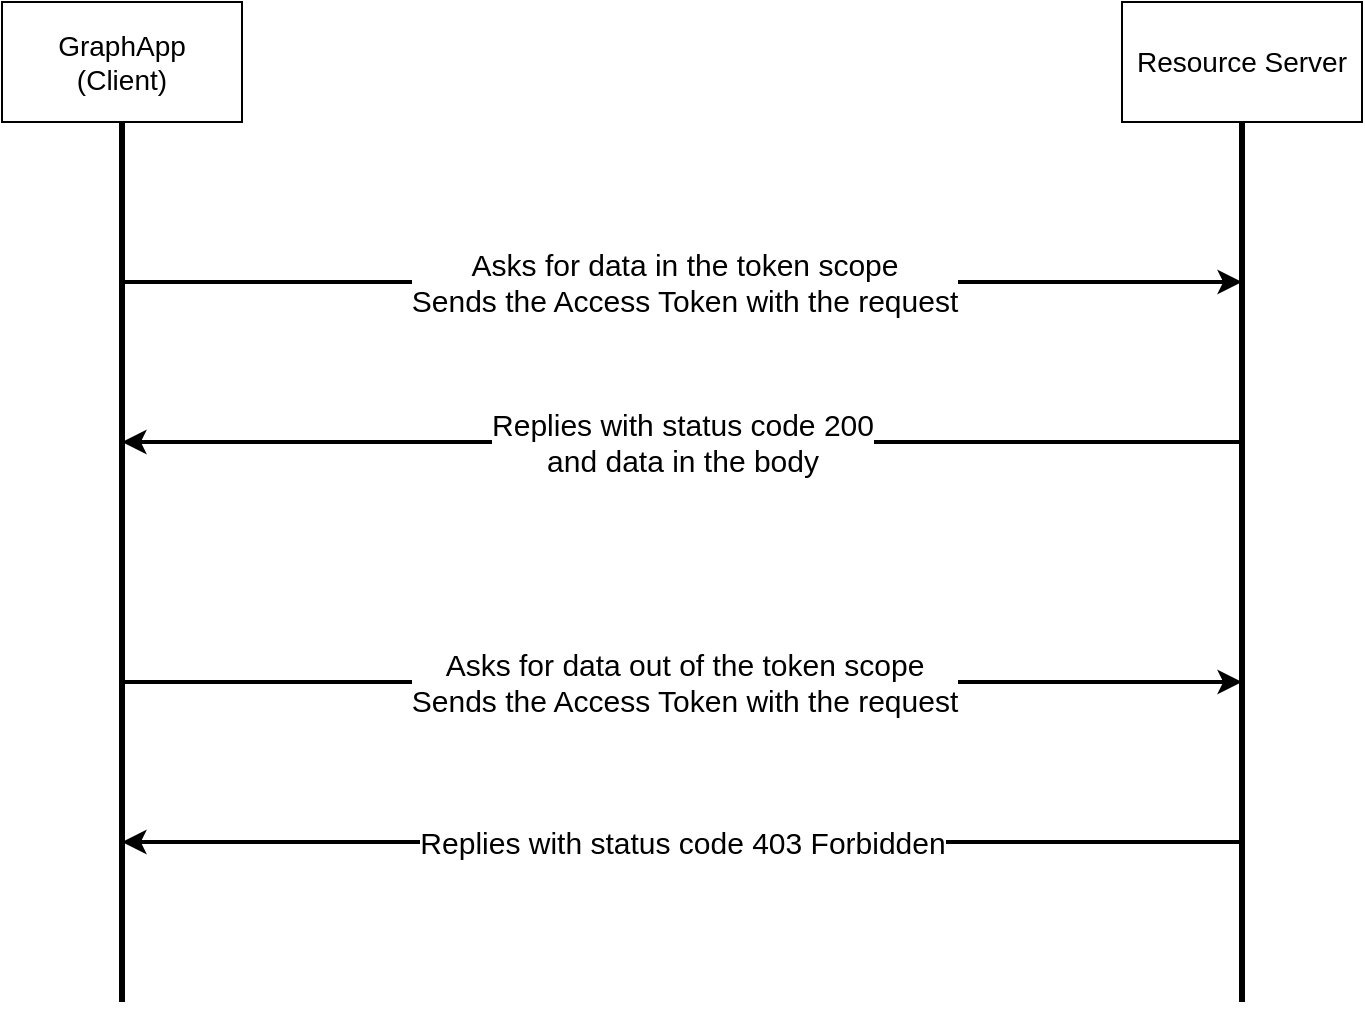 <mxfile version="20.6.1" type="github">
  <diagram id="MQsZbv8jxyBD2R4GO-8K" name="Page-1">
    <mxGraphModel dx="1261" dy="783" grid="1" gridSize="10" guides="1" tooltips="1" connect="1" arrows="1" fold="1" page="1" pageScale="1" pageWidth="1169" pageHeight="827" math="0" shadow="0">
      <root>
        <mxCell id="0" />
        <mxCell id="1" parent="0" />
        <mxCell id="ba0Px6pdW9tXzRxWiFda-1" value="" style="endArrow=none;html=1;rounded=0;strokeWidth=3;fontSize=14;" edge="1" parent="1" target="ba0Px6pdW9tXzRxWiFda-5">
          <mxGeometry width="50" height="50" relative="1" as="geometry">
            <mxPoint x="400" y="560" as="sourcePoint" />
            <mxPoint x="400" y="120" as="targetPoint" />
          </mxGeometry>
        </mxCell>
        <mxCell id="ba0Px6pdW9tXzRxWiFda-5" value="&lt;div style=&quot;font-size: 14px;&quot;&gt;GraphApp&lt;/div&gt;(Client)" style="rounded=0;whiteSpace=wrap;html=1;fontSize=14;" vertex="1" parent="1">
          <mxGeometry x="340" y="60" width="120" height="60" as="geometry" />
        </mxCell>
        <mxCell id="ba0Px6pdW9tXzRxWiFda-7" value="" style="endArrow=none;html=1;rounded=0;strokeWidth=3;fontSize=14;" edge="1" parent="1" target="ba0Px6pdW9tXzRxWiFda-8">
          <mxGeometry width="50" height="50" relative="1" as="geometry">
            <mxPoint x="960" y="560" as="sourcePoint" />
            <mxPoint x="960" y="120" as="targetPoint" />
          </mxGeometry>
        </mxCell>
        <mxCell id="ba0Px6pdW9tXzRxWiFda-8" value="Resource Server" style="rounded=0;whiteSpace=wrap;html=1;fontSize=14;" vertex="1" parent="1">
          <mxGeometry x="900" y="60" width="120" height="60" as="geometry" />
        </mxCell>
        <mxCell id="ba0Px6pdW9tXzRxWiFda-11" value="" style="endArrow=classic;html=1;rounded=0;strokeWidth=2;fontSize=15;" edge="1" parent="1">
          <mxGeometry relative="1" as="geometry">
            <mxPoint x="400" y="200" as="sourcePoint" />
            <mxPoint x="960" y="200" as="targetPoint" />
          </mxGeometry>
        </mxCell>
        <mxCell id="ba0Px6pdW9tXzRxWiFda-31" value="&lt;div&gt;Asks for data in the token scope&lt;/div&gt;Sends the Access Token with the request" style="edgeLabel;html=1;align=center;verticalAlign=middle;resizable=0;points=[];fontSize=15;" vertex="1" connectable="0" parent="ba0Px6pdW9tXzRxWiFda-11">
          <mxGeometry x="-0.194" y="-1" relative="1" as="geometry">
            <mxPoint x="55" y="-1" as="offset" />
          </mxGeometry>
        </mxCell>
        <mxCell id="ba0Px6pdW9tXzRxWiFda-38" value="" style="endArrow=classic;html=1;rounded=0;strokeWidth=2;fontSize=15;" edge="1" parent="1">
          <mxGeometry relative="1" as="geometry">
            <mxPoint x="960" y="280" as="sourcePoint" />
            <mxPoint x="400" y="280" as="targetPoint" />
          </mxGeometry>
        </mxCell>
        <mxCell id="ba0Px6pdW9tXzRxWiFda-39" value="&lt;div&gt;Replies with status code 200&lt;/div&gt;&lt;div&gt;and data in the body&lt;br&gt;&lt;/div&gt;" style="edgeLabel;html=1;align=center;verticalAlign=middle;resizable=0;points=[];fontSize=15;" vertex="1" connectable="0" parent="ba0Px6pdW9tXzRxWiFda-38">
          <mxGeometry x="-0.194" y="-1" relative="1" as="geometry">
            <mxPoint x="-55" y="1" as="offset" />
          </mxGeometry>
        </mxCell>
        <mxCell id="ba0Px6pdW9tXzRxWiFda-40" value="" style="endArrow=classic;html=1;rounded=0;strokeWidth=2;fontSize=15;" edge="1" parent="1">
          <mxGeometry relative="1" as="geometry">
            <mxPoint x="400" y="400" as="sourcePoint" />
            <mxPoint x="960" y="400" as="targetPoint" />
          </mxGeometry>
        </mxCell>
        <mxCell id="ba0Px6pdW9tXzRxWiFda-41" value="&lt;div&gt;Asks for data out of the token scope&lt;/div&gt;Sends the Access Token with the request" style="edgeLabel;html=1;align=center;verticalAlign=middle;resizable=0;points=[];fontSize=15;" vertex="1" connectable="0" parent="ba0Px6pdW9tXzRxWiFda-40">
          <mxGeometry x="-0.194" y="-1" relative="1" as="geometry">
            <mxPoint x="55" y="-1" as="offset" />
          </mxGeometry>
        </mxCell>
        <mxCell id="ba0Px6pdW9tXzRxWiFda-42" value="" style="endArrow=classic;html=1;rounded=0;strokeWidth=2;fontSize=15;" edge="1" parent="1">
          <mxGeometry relative="1" as="geometry">
            <mxPoint x="960" y="480" as="sourcePoint" />
            <mxPoint x="400" y="480" as="targetPoint" />
          </mxGeometry>
        </mxCell>
        <mxCell id="ba0Px6pdW9tXzRxWiFda-43" value="&lt;div&gt;Replies with status code 403 Forbidden&lt;br&gt;&lt;/div&gt;" style="edgeLabel;html=1;align=center;verticalAlign=middle;resizable=0;points=[];fontSize=15;" vertex="1" connectable="0" parent="ba0Px6pdW9tXzRxWiFda-42">
          <mxGeometry x="-0.194" y="-1" relative="1" as="geometry">
            <mxPoint x="-55" y="1" as="offset" />
          </mxGeometry>
        </mxCell>
      </root>
    </mxGraphModel>
  </diagram>
</mxfile>
